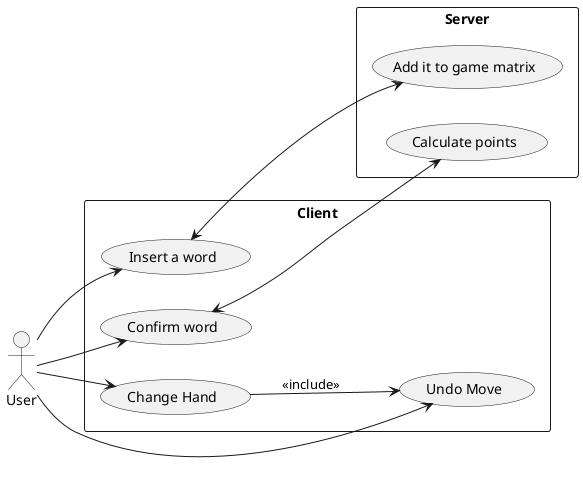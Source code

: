 @startuml use_case_Scarabeo
left to right direction
actor "User" as u

rectangle Client{
    usecase "Insert a word" as UC1
    usecase "Confirm word" as UC2
    usecase "Change Hand" as UC3
    usecase "Undo Move" as UC4
}

u --> UC1
u --> UC2
u --> UC3
u --> UC4

rectangle Server{
    usecase "Add it to game matrix" as US1
    usecase "Calculate points" as US2
}

UC1 <--> US1
UC2 <--> US2

UC3 --> UC4 : <<include>>

@enduml